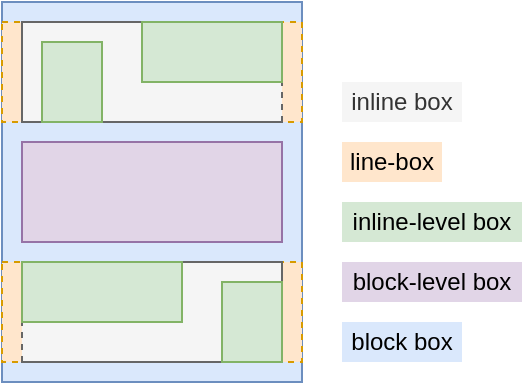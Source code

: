 <mxfile version="13.1.3" type="device"><diagram id="FtivMilZQ5oFAEh_Z82q" name="Page-1"><mxGraphModel dx="351" dy="236" grid="1" gridSize="10" guides="1" tooltips="1" connect="1" arrows="1" fold="1" page="1" pageScale="1" pageWidth="850" pageHeight="1100" math="0" shadow="0"><root><mxCell id="0"/><mxCell id="1" parent="0"/><mxCell id="qG38agbtERMTXMMQ0JZM-9" value="inline-level box" style="text;html=1;strokeColor=none;fillColor=#d5e8d4;align=center;verticalAlign=middle;whiteSpace=wrap;rounded=0;" parent="1" vertex="1"><mxGeometry x="450" y="180" width="90" height="20" as="geometry"/></mxCell><mxCell id="qG38agbtERMTXMMQ0JZM-10" value="" style="rounded=0;whiteSpace=wrap;html=1;fillColor=#dae8fc;strokeColor=#6c8ebf;" parent="1" vertex="1"><mxGeometry x="280" y="80" width="150" height="190" as="geometry"/></mxCell><mxCell id="qG38agbtERMTXMMQ0JZM-12" value="inline box" style="text;html=1;strokeColor=none;fillColor=#f5f5f5;align=center;verticalAlign=middle;whiteSpace=wrap;rounded=0;fontColor=#333333;" parent="1" vertex="1"><mxGeometry x="450" y="120" width="60" height="20" as="geometry"/></mxCell><mxCell id="qG38agbtERMTXMMQ0JZM-15" value="" style="rounded=0;whiteSpace=wrap;html=1;fillColor=#ffe6cc;strokeColor=#d79b00;dashed=1;" parent="1" vertex="1"><mxGeometry x="280" y="90" width="150" height="50" as="geometry"/></mxCell><mxCell id="qG38agbtERMTXMMQ0JZM-16" value="block-level box" style="text;html=1;strokeColor=none;fillColor=#e1d5e7;align=center;verticalAlign=middle;whiteSpace=wrap;rounded=0;" parent="1" vertex="1"><mxGeometry x="450" y="210" width="90" height="20" as="geometry"/></mxCell><mxCell id="qG38agbtERMTXMMQ0JZM-17" value="" style="rounded=0;whiteSpace=wrap;html=1;fillColor=#ffe6cc;strokeColor=#d79b00;dashed=1;" parent="1" vertex="1"><mxGeometry x="280" y="210" width="150" height="50" as="geometry"/></mxCell><mxCell id="qG38agbtERMTXMMQ0JZM-18" value="" style="rounded=0;whiteSpace=wrap;html=1;fillColor=#e1d5e7;strokeColor=#9673a6;" parent="1" vertex="1"><mxGeometry x="290" y="150" width="130" height="50" as="geometry"/></mxCell><mxCell id="qG38agbtERMTXMMQ0JZM-25" value="&lt;span style=&quot;color: rgb(0 , 0 , 0)&quot;&gt;line-box&lt;/span&gt;" style="text;html=1;strokeColor=none;fillColor=#ffe6cc;align=center;verticalAlign=middle;whiteSpace=wrap;rounded=0;" parent="1" vertex="1"><mxGeometry x="450" y="150" width="50" height="20" as="geometry"/></mxCell><mxCell id="np-7d_xK-oLYgi3maFqJ-2" value="" style="shape=partialRectangle;whiteSpace=wrap;html=1;right=0;fillColor=#f5f5f5;routingCenterX=-0.5;strokeColor=#666666;fontColor=#333333;" vertex="1" parent="1"><mxGeometry x="290" y="90" width="130" height="50" as="geometry"/></mxCell><mxCell id="np-7d_xK-oLYgi3maFqJ-3" value="" style="endArrow=none;dashed=1;html=1;entryX=1;entryY=0;entryDx=0;entryDy=0;exitX=1;exitY=1;exitDx=0;exitDy=0;strokeColor=#666666;" edge="1" parent="1" source="np-7d_xK-oLYgi3maFqJ-2" target="np-7d_xK-oLYgi3maFqJ-2"><mxGeometry width="50" height="50" relative="1" as="geometry"><mxPoint x="120" y="140" as="sourcePoint"/><mxPoint x="170" y="90" as="targetPoint"/></mxGeometry></mxCell><mxCell id="np-7d_xK-oLYgi3maFqJ-4" value="" style="shape=partialRectangle;whiteSpace=wrap;html=1;left=0;fillColor=#f5f5f5;routingCenterX=-0.5;strokeColor=#666666;fontColor=#333333;" vertex="1" parent="1"><mxGeometry x="290" y="210" width="130" height="50" as="geometry"/></mxCell><mxCell id="np-7d_xK-oLYgi3maFqJ-6" value="" style="endArrow=none;dashed=1;html=1;entryX=1;entryY=0;entryDx=0;entryDy=0;strokeColor=#666666;exitX=0;exitY=1;exitDx=0;exitDy=0;" edge="1" parent="1" source="np-7d_xK-oLYgi3maFqJ-4"><mxGeometry width="50" height="50" relative="1" as="geometry"><mxPoint x="250" y="250" as="sourcePoint"/><mxPoint x="290" y="210" as="targetPoint"/></mxGeometry></mxCell><mxCell id="qG38agbtERMTXMMQ0JZM-19" value="" style="rounded=0;whiteSpace=wrap;html=1;fillColor=#d5e8d4;strokeColor=#82b366;" parent="1" vertex="1"><mxGeometry x="300" y="100" width="30" height="40" as="geometry"/></mxCell><mxCell id="qG38agbtERMTXMMQ0JZM-20" value="" style="rounded=0;whiteSpace=wrap;html=1;fillColor=#d5e8d4;strokeColor=#82b366;" parent="1" vertex="1"><mxGeometry x="350" y="90" width="70" height="30" as="geometry"/></mxCell><mxCell id="qG38agbtERMTXMMQ0JZM-21" value="" style="rounded=0;whiteSpace=wrap;html=1;fillColor=#d5e8d4;strokeColor=#82b366;" parent="1" vertex="1"><mxGeometry x="290" y="210" width="80" height="30" as="geometry"/></mxCell><mxCell id="qG38agbtERMTXMMQ0JZM-22" value="" style="rounded=0;whiteSpace=wrap;html=1;fillColor=#d5e8d4;strokeColor=#82b366;" parent="1" vertex="1"><mxGeometry x="390" y="220" width="30" height="40" as="geometry"/></mxCell><mxCell id="np-7d_xK-oLYgi3maFqJ-7" value="block box" style="text;html=1;strokeColor=none;fillColor=#dae8fc;align=center;verticalAlign=middle;whiteSpace=wrap;rounded=0;" vertex="1" parent="1"><mxGeometry x="450" y="240" width="60" height="20" as="geometry"/></mxCell></root></mxGraphModel></diagram></mxfile>